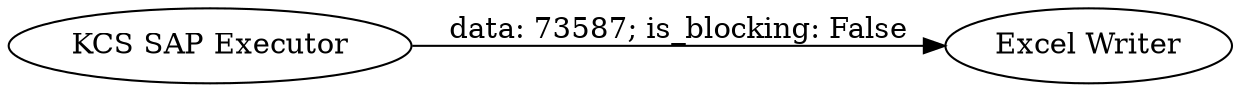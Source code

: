 digraph {
	"8885063867947920131_2" [label="Excel Writer"]
	"8885063867947920131_1" [label="KCS SAP Executor"]
	"8885063867947920131_1" -> "8885063867947920131_2" [label="data: 73587; is_blocking: False"]
	rankdir=LR
}
